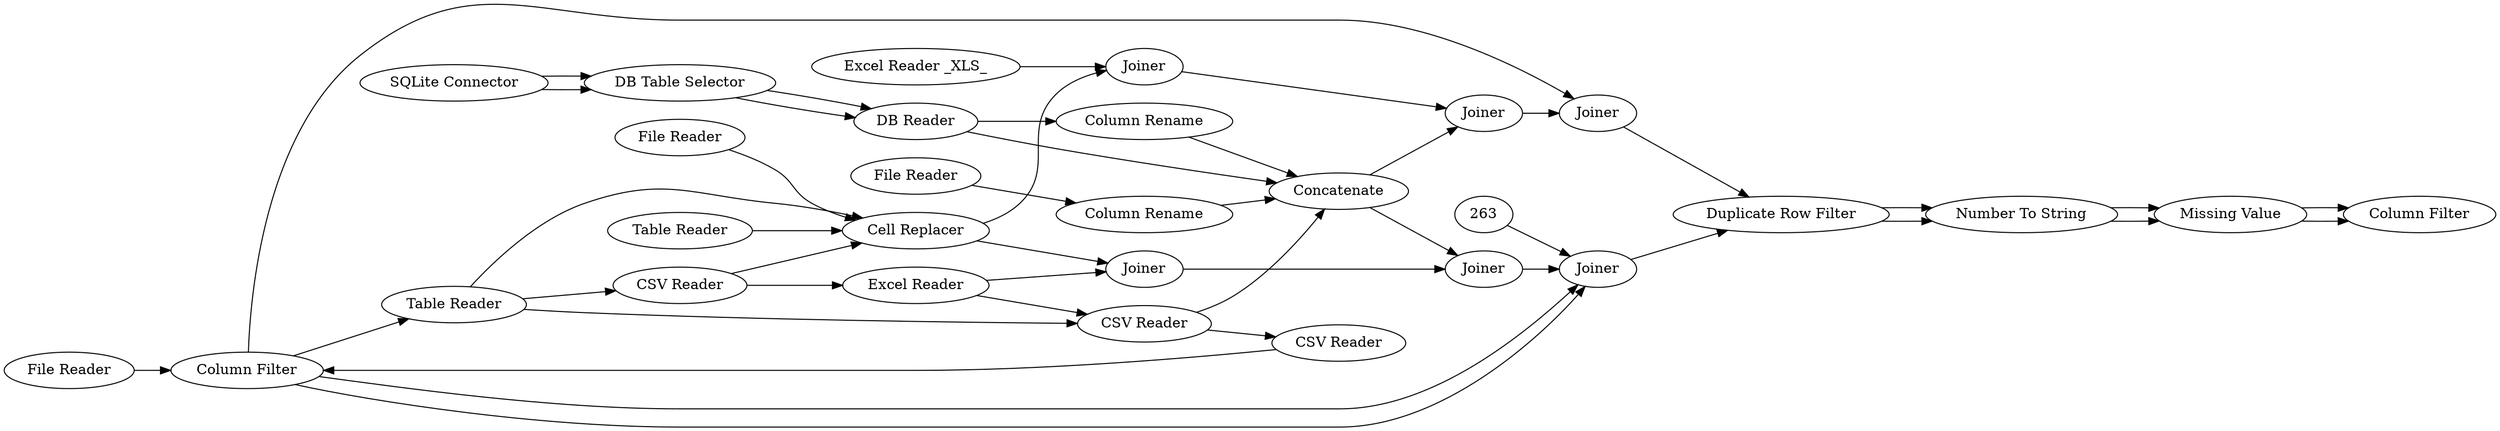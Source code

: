 digraph {
	253 [label="H2 Connector"]
	255 [label="DB Reader"]
	256 [label="DB GroupBy"]
	257 [label="DB Row Filter"]
	258 [label="DB Joiner"]
	259 [label="DB Table Selector"]
	129 [label="Cell Replacer"]
	143 [label=Concatenate]
	144 [label=Joiner]
	145 [label=Joiner]
	146 [label=Joiner]
	150 [label="Column Rename"]
	156 [label="Column Rename"]
	233 [label="File Reader"]
	234 [label="Table Reader"]
	235 [label="File Reader"]
	237 [label="File Reader"]
	240 [label="Missing Value"]
	246 [label="SQLite Connector"]
	247 [label="DB Reader"]
	248 [label="DB Table Selector"]
	249 [label="Duplicate Row Filter"]
	250 [label="Number To String"]
	252 [label="Excel Reader _XLS_"]
	253 [label="Column Filter"]
	254 [label="Column Filter"]
	262 [label="DB Writer"]
	129 [label="Cell Replacer"]
	143 [label=Concatenate]
	240 [label="Missing Value"]
	246 [label="SQLite Connector"]
	247 [label="DB Reader"]
	248 [label="DB Table Selector"]
	249 [label="Duplicate Row Filter"]
	250 [label="Number To String"]
	253 [label="Column Filter"]
	254 [label="Column Filter"]
	255 [label="CSV Reader"]
	256 [label="CSV Reader"]
	257 [label="Excel Reader"]
	258 [label="CSV Reader"]
	259 [label="Table Reader"]
	260 [label=Joiner]
	261 [label=Joiner]
	262 [label=Joiner]
	129 -> 144
	143 -> 145
	144 -> 145
	145 -> 146
	146 -> 249
	150 -> 143
	156 -> 143
	233 -> 253
	234 -> 129
	235 -> 129
	237 -> 156
	240 -> 254
	246 -> 248
	247 -> 150
	248 -> 247
	249 -> 250
	250 -> 240
	252 -> 144
	253 -> 146
	129 -> 260
	143 -> 261
	240 -> 254
	246 -> 248
	247 -> 143
	248 -> 247
	249 -> 250
	250 -> 240
	253 -> 262
	255 -> 253
	256 -> 129
	257 -> 260
	258 -> 143
	259 -> 129
	260 -> 261
	261 -> 262
	262 -> 249
	253 -> 262
	253 -> 259
	256 -> 257
	257 -> 258
	258 -> 255
	259 -> 258
	259 -> 256
	263 -> 262
	rankdir=LR
}
